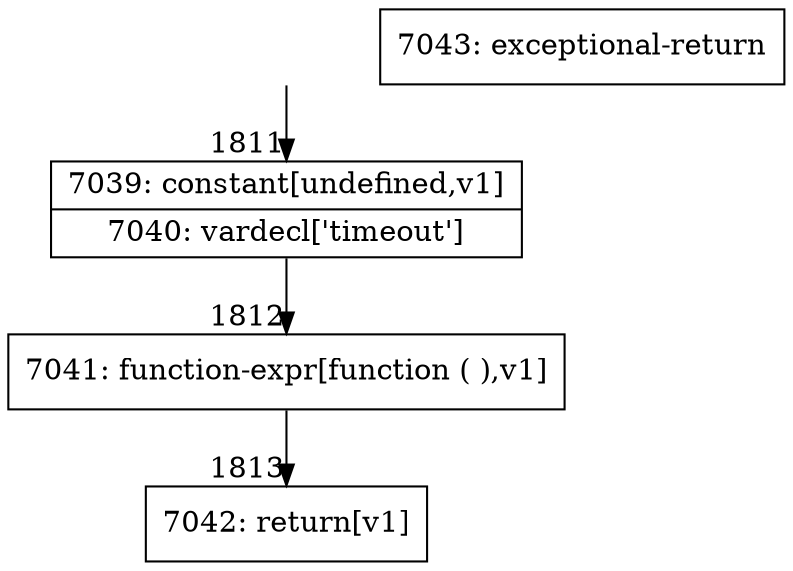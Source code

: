 digraph {
rankdir="TD"
BB_entry160[shape=none,label=""];
BB_entry160 -> BB1811 [tailport=s, headport=n, headlabel="    1811"]
BB1811 [shape=record label="{7039: constant[undefined,v1]|7040: vardecl['timeout']}" ] 
BB1811 -> BB1812 [tailport=s, headport=n, headlabel="      1812"]
BB1812 [shape=record label="{7041: function-expr[function ( ),v1]}" ] 
BB1812 -> BB1813 [tailport=s, headport=n, headlabel="      1813"]
BB1813 [shape=record label="{7042: return[v1]}" ] 
BB1814 [shape=record label="{7043: exceptional-return}" ] 
//#$~ 2001
}
